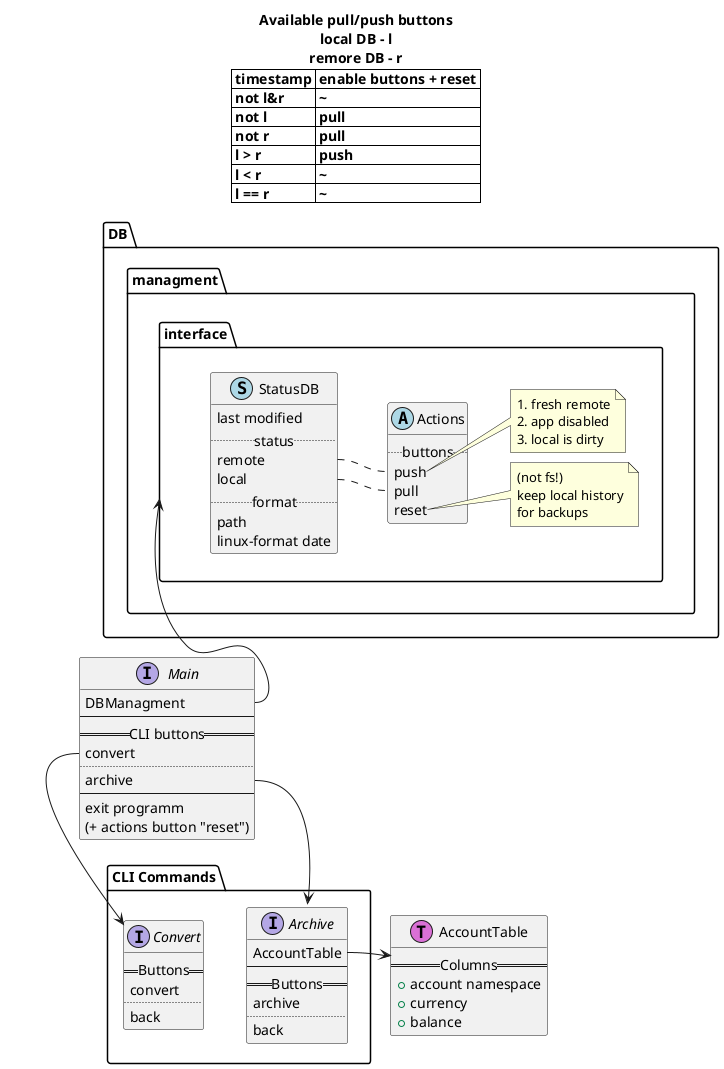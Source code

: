 @startuml
interface Main {
    DBManagment
    --
    == CLI buttons ==
    convert
    ..
    archive
    --
    exit programm 
    (+ actions button "reset")
}

package "DB.managment.interface"{

class Actions << (A,LightBlue) >>{
    .. buttons ..
    push
    pull
    reset
}

note right of Actions::push
    1. fresh remote
    2. app disabled
    3. local is dirty
end note

note right of Actions::reset
    (not fs!)
    keep local history
    for backups
end note

class StatusDB << (S,LightBlue) >>{
    last modified
    .. status ..
    remote
    local
    .. format ..
    path
    linux-format date
}

StatusDB::remote . Actions::push
StatusDB::local . Actions::pull
}

skinparam titleFontSize 14
title
Available pull/push buttons
local DB - l
remore DB - r
| timestamp | enable buttons + reset |
| not l&r | ~ |
| not l | pull |
| not r | pull |
| l > r | push |
| l < r | ~ |
| l == r | ~ |
end title


package "CLI Commands" {

interface Convert{
    == Buttons ==
    convert
    ..
    back
}

interface Archive{
    AccountTable
    --
    == Buttons ==
    archive
    ..
    back
}

}

class AccountTable << (T,orchid) >> {
    == Columns ==
    + account namespace
    + currency
    + balance
}

Main::archive -> Archive
Main::convert --> Convert
AccountTable <- Archive::AccountTable
DB.managment.interface <-- Main::DBManagment
@enduml
